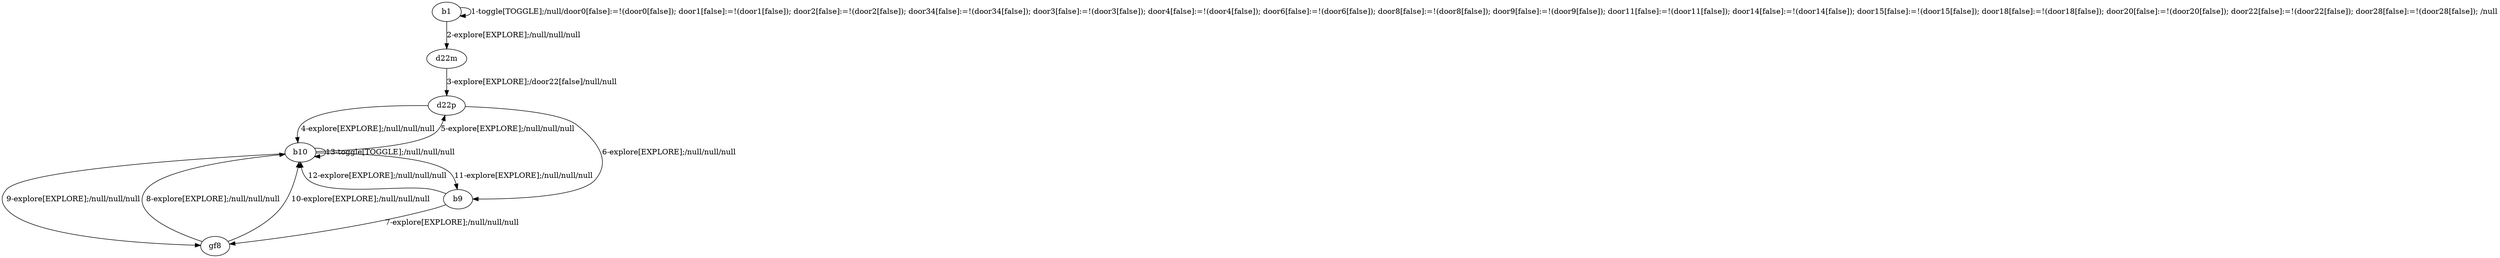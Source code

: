 # Total number of goals covered by this test: 1
# b10 --> b10

digraph g {
"b1" -> "b1" [label = "1-toggle[TOGGLE];/null/door0[false]:=!(door0[false]); door1[false]:=!(door1[false]); door2[false]:=!(door2[false]); door34[false]:=!(door34[false]); door3[false]:=!(door3[false]); door4[false]:=!(door4[false]); door6[false]:=!(door6[false]); door8[false]:=!(door8[false]); door9[false]:=!(door9[false]); door11[false]:=!(door11[false]); door14[false]:=!(door14[false]); door15[false]:=!(door15[false]); door18[false]:=!(door18[false]); door20[false]:=!(door20[false]); door22[false]:=!(door22[false]); door28[false]:=!(door28[false]); /null"];
"b1" -> "d22m" [label = "2-explore[EXPLORE];/null/null/null"];
"d22m" -> "d22p" [label = "3-explore[EXPLORE];/door22[false]/null/null"];
"d22p" -> "b10" [label = "4-explore[EXPLORE];/null/null/null"];
"b10" -> "d22p" [label = "5-explore[EXPLORE];/null/null/null"];
"d22p" -> "b9" [label = "6-explore[EXPLORE];/null/null/null"];
"b9" -> "gf8" [label = "7-explore[EXPLORE];/null/null/null"];
"gf8" -> "b10" [label = "8-explore[EXPLORE];/null/null/null"];
"b10" -> "gf8" [label = "9-explore[EXPLORE];/null/null/null"];
"gf8" -> "b10" [label = "10-explore[EXPLORE];/null/null/null"];
"b10" -> "b9" [label = "11-explore[EXPLORE];/null/null/null"];
"b9" -> "b10" [label = "12-explore[EXPLORE];/null/null/null"];
"b10" -> "b10" [label = "13-toggle[TOGGLE];/null/null/null"];
}